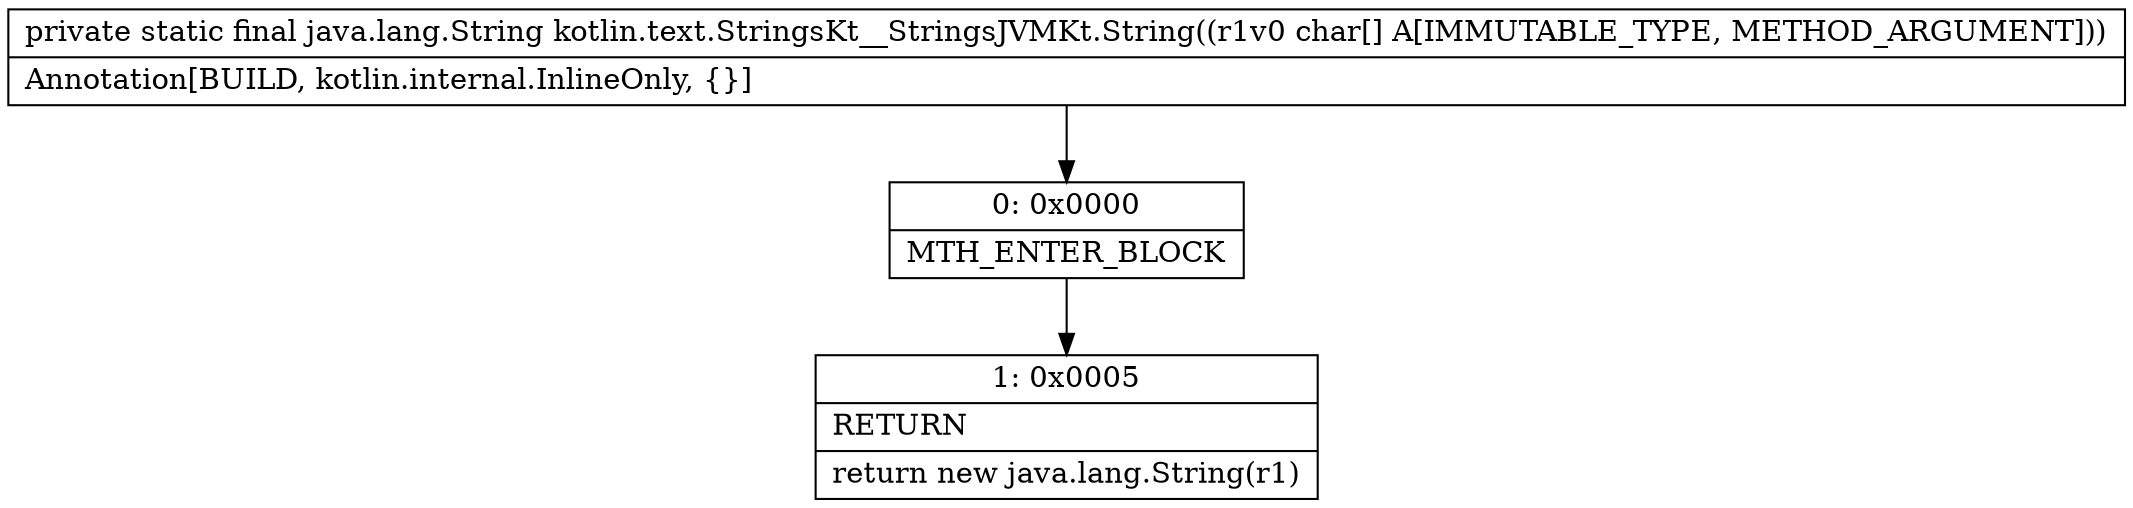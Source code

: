 digraph "CFG forkotlin.text.StringsKt__StringsJVMKt.String([C)Ljava\/lang\/String;" {
Node_0 [shape=record,label="{0\:\ 0x0000|MTH_ENTER_BLOCK\l}"];
Node_1 [shape=record,label="{1\:\ 0x0005|RETURN\l|return new java.lang.String(r1)\l}"];
MethodNode[shape=record,label="{private static final java.lang.String kotlin.text.StringsKt__StringsJVMKt.String((r1v0 char[] A[IMMUTABLE_TYPE, METHOD_ARGUMENT]))  | Annotation[BUILD, kotlin.internal.InlineOnly, \{\}]\l}"];
MethodNode -> Node_0;
Node_0 -> Node_1;
}


